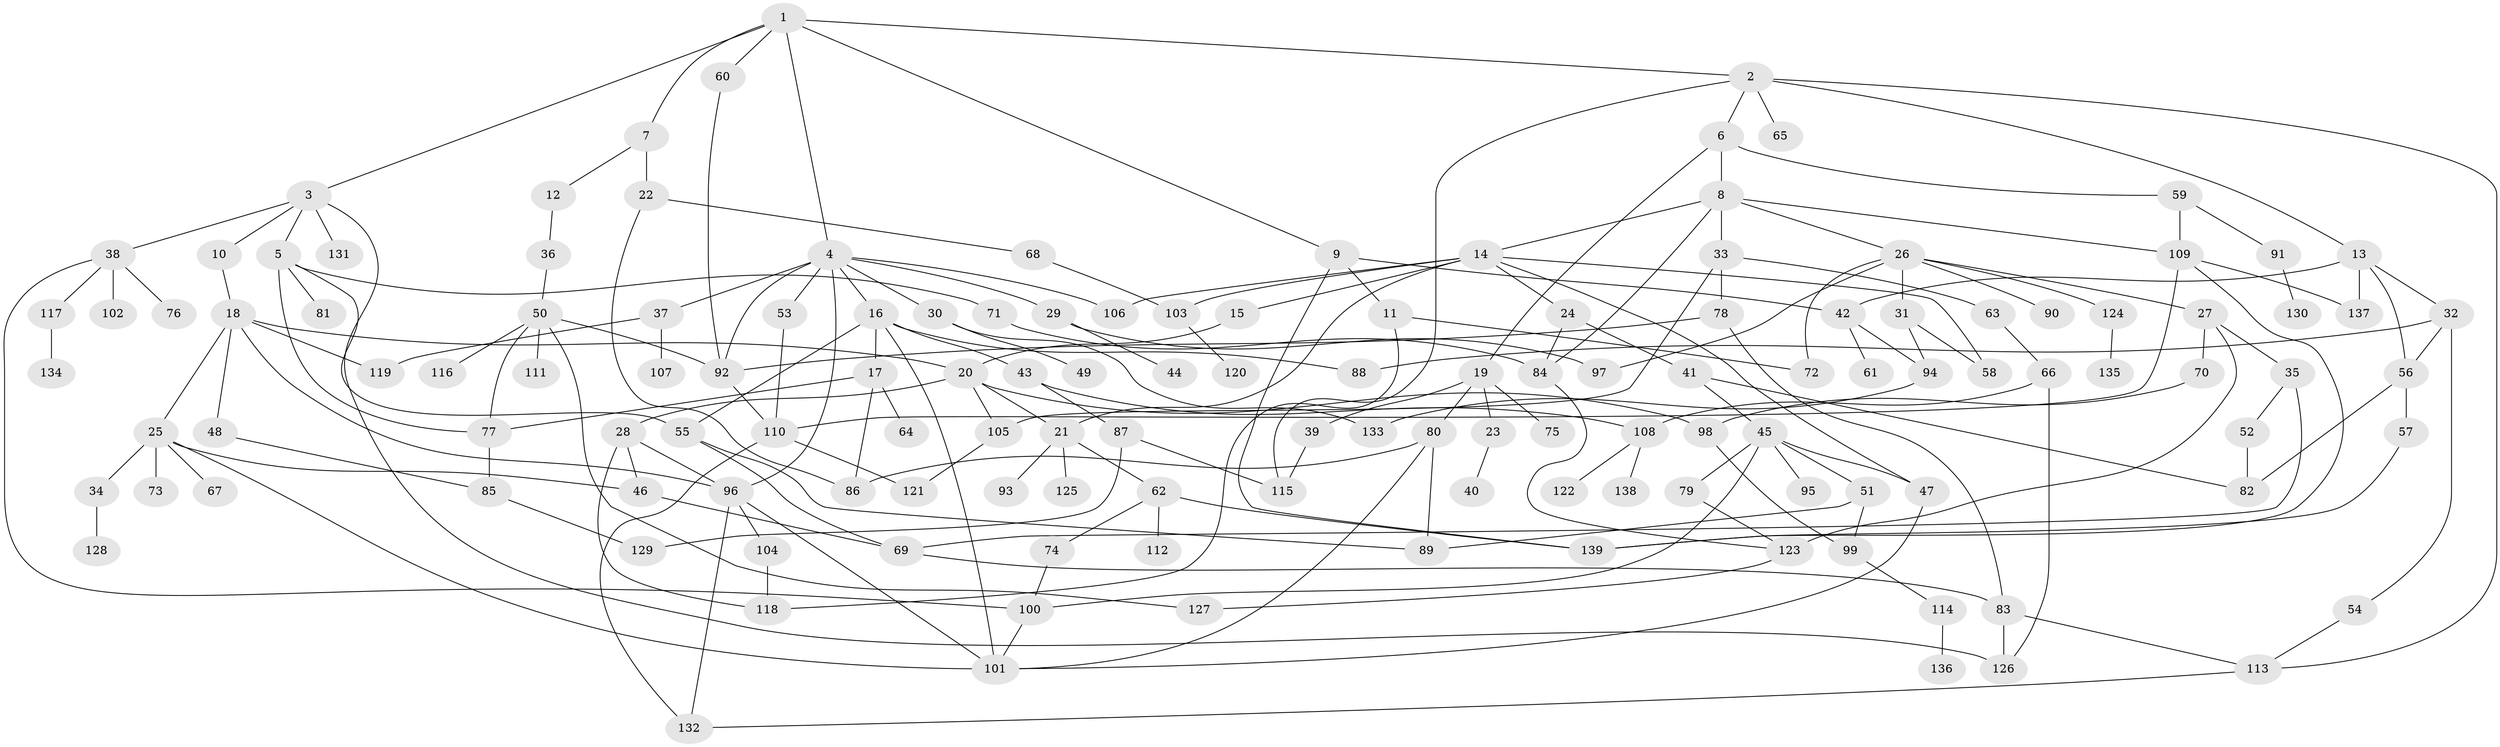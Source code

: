 // coarse degree distribution, {21: 0.04878048780487805, 14: 0.04878048780487805, 2: 0.21951219512195122, 9: 0.024390243902439025, 8: 0.024390243902439025, 3: 0.2682926829268293, 6: 0.04878048780487805, 1: 0.2682926829268293, 5: 0.024390243902439025, 4: 0.024390243902439025}
// Generated by graph-tools (version 1.1) at 2025/17/03/04/25 18:17:04]
// undirected, 139 vertices, 206 edges
graph export_dot {
graph [start="1"]
  node [color=gray90,style=filled];
  1;
  2;
  3;
  4;
  5;
  6;
  7;
  8;
  9;
  10;
  11;
  12;
  13;
  14;
  15;
  16;
  17;
  18;
  19;
  20;
  21;
  22;
  23;
  24;
  25;
  26;
  27;
  28;
  29;
  30;
  31;
  32;
  33;
  34;
  35;
  36;
  37;
  38;
  39;
  40;
  41;
  42;
  43;
  44;
  45;
  46;
  47;
  48;
  49;
  50;
  51;
  52;
  53;
  54;
  55;
  56;
  57;
  58;
  59;
  60;
  61;
  62;
  63;
  64;
  65;
  66;
  67;
  68;
  69;
  70;
  71;
  72;
  73;
  74;
  75;
  76;
  77;
  78;
  79;
  80;
  81;
  82;
  83;
  84;
  85;
  86;
  87;
  88;
  89;
  90;
  91;
  92;
  93;
  94;
  95;
  96;
  97;
  98;
  99;
  100;
  101;
  102;
  103;
  104;
  105;
  106;
  107;
  108;
  109;
  110;
  111;
  112;
  113;
  114;
  115;
  116;
  117;
  118;
  119;
  120;
  121;
  122;
  123;
  124;
  125;
  126;
  127;
  128;
  129;
  130;
  131;
  132;
  133;
  134;
  135;
  136;
  137;
  138;
  139;
  1 -- 2;
  1 -- 3;
  1 -- 4;
  1 -- 7;
  1 -- 9;
  1 -- 60;
  2 -- 6;
  2 -- 13;
  2 -- 65;
  2 -- 115;
  2 -- 113;
  3 -- 5;
  3 -- 10;
  3 -- 38;
  3 -- 126;
  3 -- 131;
  4 -- 16;
  4 -- 29;
  4 -- 30;
  4 -- 37;
  4 -- 53;
  4 -- 92;
  4 -- 96;
  4 -- 106;
  5 -- 71;
  5 -- 81;
  5 -- 55;
  5 -- 77;
  6 -- 8;
  6 -- 19;
  6 -- 59;
  7 -- 12;
  7 -- 22;
  8 -- 14;
  8 -- 26;
  8 -- 33;
  8 -- 84;
  8 -- 109;
  9 -- 11;
  9 -- 42;
  9 -- 139;
  10 -- 18;
  11 -- 72;
  11 -- 118;
  12 -- 36;
  13 -- 32;
  13 -- 137;
  13 -- 42;
  13 -- 56;
  14 -- 15;
  14 -- 21;
  14 -- 24;
  14 -- 106;
  14 -- 58;
  14 -- 47;
  14 -- 103;
  15 -- 20;
  16 -- 17;
  16 -- 43;
  16 -- 55;
  16 -- 101;
  16 -- 88;
  17 -- 64;
  17 -- 86;
  17 -- 77;
  18 -- 25;
  18 -- 48;
  18 -- 96;
  18 -- 119;
  18 -- 20;
  19 -- 23;
  19 -- 39;
  19 -- 75;
  19 -- 80;
  20 -- 28;
  20 -- 105;
  20 -- 21;
  20 -- 98;
  21 -- 62;
  21 -- 93;
  21 -- 125;
  22 -- 68;
  22 -- 86;
  23 -- 40;
  24 -- 41;
  24 -- 84;
  25 -- 34;
  25 -- 67;
  25 -- 73;
  25 -- 101;
  25 -- 46;
  26 -- 27;
  26 -- 31;
  26 -- 90;
  26 -- 97;
  26 -- 124;
  26 -- 72;
  27 -- 35;
  27 -- 70;
  27 -- 123;
  28 -- 46;
  28 -- 96;
  28 -- 118;
  29 -- 44;
  29 -- 97;
  30 -- 49;
  30 -- 133;
  31 -- 58;
  31 -- 94;
  32 -- 54;
  32 -- 56;
  32 -- 88;
  33 -- 63;
  33 -- 78;
  33 -- 105;
  34 -- 128;
  35 -- 52;
  35 -- 69;
  36 -- 50;
  37 -- 107;
  37 -- 119;
  38 -- 76;
  38 -- 102;
  38 -- 117;
  38 -- 100;
  39 -- 115;
  41 -- 45;
  41 -- 82;
  42 -- 61;
  42 -- 94;
  43 -- 87;
  43 -- 108;
  45 -- 47;
  45 -- 51;
  45 -- 79;
  45 -- 95;
  45 -- 100;
  46 -- 69;
  47 -- 101;
  48 -- 85;
  50 -- 77;
  50 -- 111;
  50 -- 116;
  50 -- 127;
  50 -- 92;
  51 -- 89;
  51 -- 99;
  52 -- 82;
  53 -- 110;
  54 -- 113;
  55 -- 89;
  55 -- 69;
  56 -- 57;
  56 -- 82;
  57 -- 139;
  59 -- 91;
  59 -- 109;
  60 -- 92;
  62 -- 74;
  62 -- 112;
  62 -- 139;
  63 -- 66;
  66 -- 108;
  66 -- 126;
  68 -- 103;
  69 -- 83;
  70 -- 98;
  71 -- 84;
  74 -- 100;
  77 -- 85;
  78 -- 83;
  78 -- 92;
  79 -- 123;
  80 -- 89;
  80 -- 86;
  80 -- 101;
  83 -- 126;
  83 -- 113;
  84 -- 123;
  85 -- 129;
  87 -- 115;
  87 -- 129;
  91 -- 130;
  92 -- 110;
  94 -- 133;
  96 -- 101;
  96 -- 104;
  96 -- 132;
  98 -- 99;
  99 -- 114;
  100 -- 101;
  103 -- 120;
  104 -- 118;
  105 -- 121;
  108 -- 122;
  108 -- 138;
  109 -- 139;
  109 -- 110;
  109 -- 137;
  110 -- 121;
  110 -- 132;
  113 -- 132;
  114 -- 136;
  117 -- 134;
  123 -- 127;
  124 -- 135;
}
